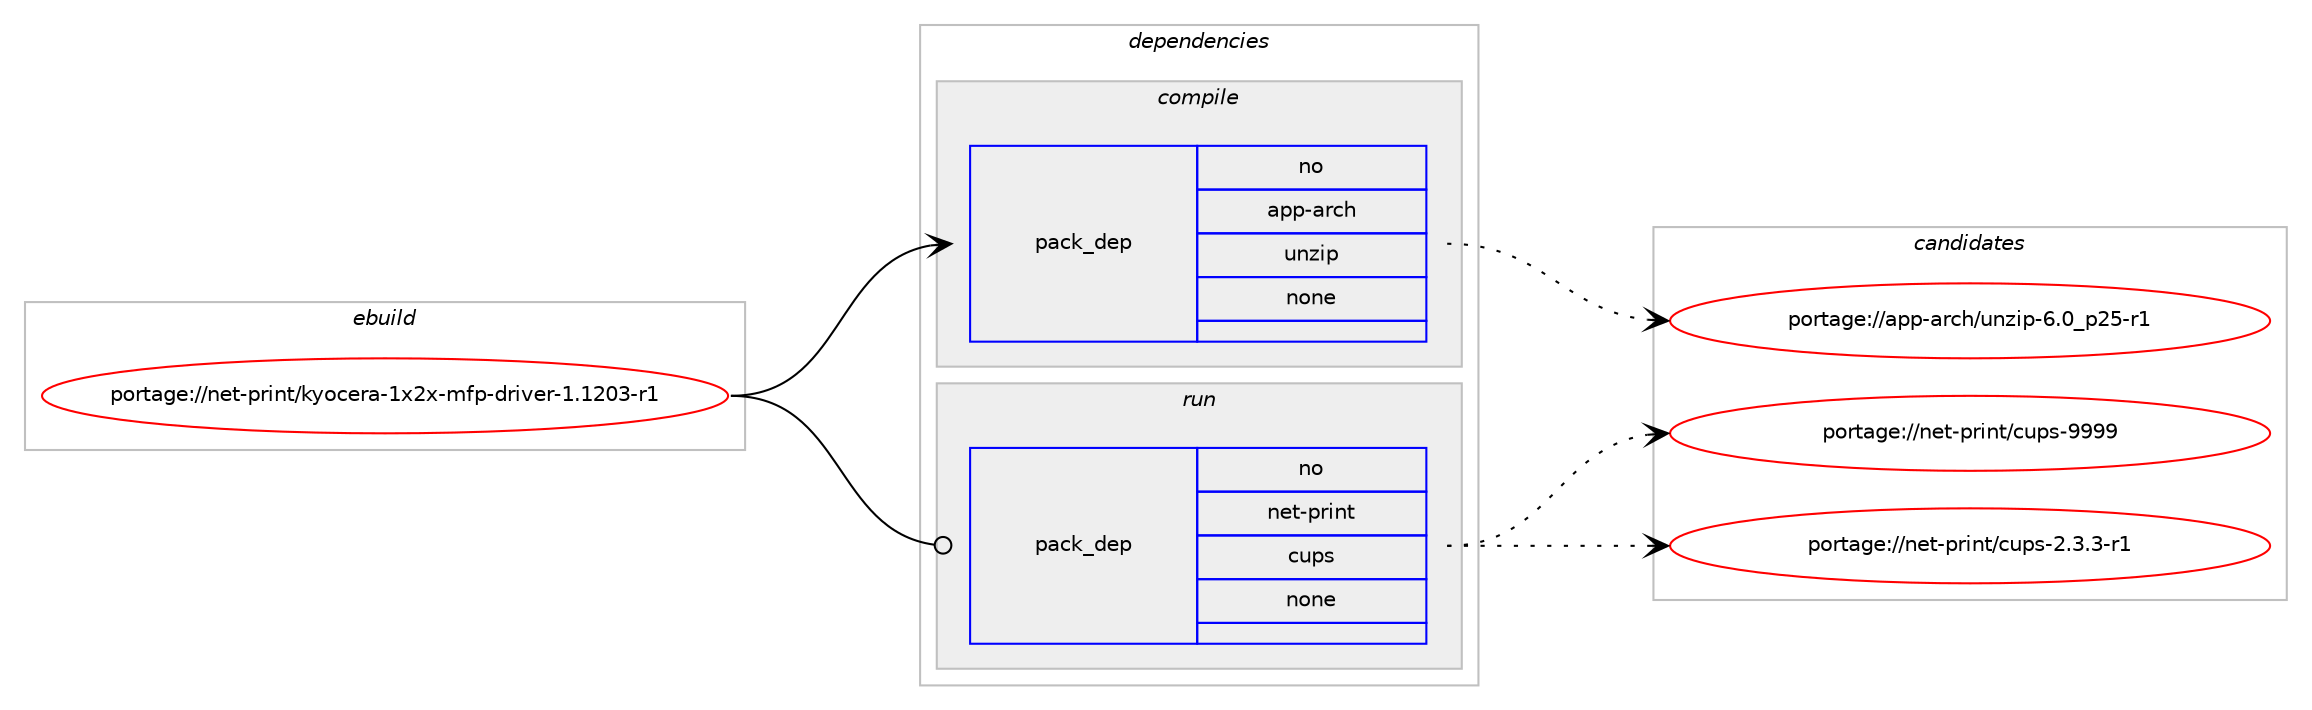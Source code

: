 digraph prolog {

# *************
# Graph options
# *************

newrank=true;
concentrate=true;
compound=true;
graph [rankdir=LR,fontname=Helvetica,fontsize=10,ranksep=1.5];#, ranksep=2.5, nodesep=0.2];
edge  [arrowhead=vee];
node  [fontname=Helvetica,fontsize=10];

# **********
# The ebuild
# **********

subgraph cluster_leftcol {
color=gray;
rank=same;
label=<<i>ebuild</i>>;
id [label="portage://net-print/kyocera-1x2x-mfp-driver-1.1203-r1", color=red, width=4, href="../net-print/kyocera-1x2x-mfp-driver-1.1203-r1.svg"];
}

# ****************
# The dependencies
# ****************

subgraph cluster_midcol {
color=gray;
label=<<i>dependencies</i>>;
subgraph cluster_compile {
fillcolor="#eeeeee";
style=filled;
label=<<i>compile</i>>;
subgraph pack2374 {
dependency2845 [label=<<TABLE BORDER="0" CELLBORDER="1" CELLSPACING="0" CELLPADDING="4" WIDTH="220"><TR><TD ROWSPAN="6" CELLPADDING="30">pack_dep</TD></TR><TR><TD WIDTH="110">no</TD></TR><TR><TD>app-arch</TD></TR><TR><TD>unzip</TD></TR><TR><TD>none</TD></TR><TR><TD></TD></TR></TABLE>>, shape=none, color=blue];
}
id:e -> dependency2845:w [weight=20,style="solid",arrowhead="vee"];
}
subgraph cluster_compileandrun {
fillcolor="#eeeeee";
style=filled;
label=<<i>compile and run</i>>;
}
subgraph cluster_run {
fillcolor="#eeeeee";
style=filled;
label=<<i>run</i>>;
subgraph pack2375 {
dependency2846 [label=<<TABLE BORDER="0" CELLBORDER="1" CELLSPACING="0" CELLPADDING="4" WIDTH="220"><TR><TD ROWSPAN="6" CELLPADDING="30">pack_dep</TD></TR><TR><TD WIDTH="110">no</TD></TR><TR><TD>net-print</TD></TR><TR><TD>cups</TD></TR><TR><TD>none</TD></TR><TR><TD></TD></TR></TABLE>>, shape=none, color=blue];
}
id:e -> dependency2846:w [weight=20,style="solid",arrowhead="odot"];
}
}

# **************
# The candidates
# **************

subgraph cluster_choices {
rank=same;
color=gray;
label=<<i>candidates</i>>;

subgraph choice2374 {
color=black;
nodesep=1;
choice9711211245971149910447117110122105112455446489511250534511449 [label="portage://app-arch/unzip-6.0_p25-r1", color=red, width=4,href="../app-arch/unzip-6.0_p25-r1.svg"];
dependency2845:e -> choice9711211245971149910447117110122105112455446489511250534511449:w [style=dotted,weight="100"];
}
subgraph choice2375 {
color=black;
nodesep=1;
choice1101011164511211410511011647991171121154557575757 [label="portage://net-print/cups-9999", color=red, width=4,href="../net-print/cups-9999.svg"];
choice1101011164511211410511011647991171121154550465146514511449 [label="portage://net-print/cups-2.3.3-r1", color=red, width=4,href="../net-print/cups-2.3.3-r1.svg"];
dependency2846:e -> choice1101011164511211410511011647991171121154557575757:w [style=dotted,weight="100"];
dependency2846:e -> choice1101011164511211410511011647991171121154550465146514511449:w [style=dotted,weight="100"];
}
}

}
